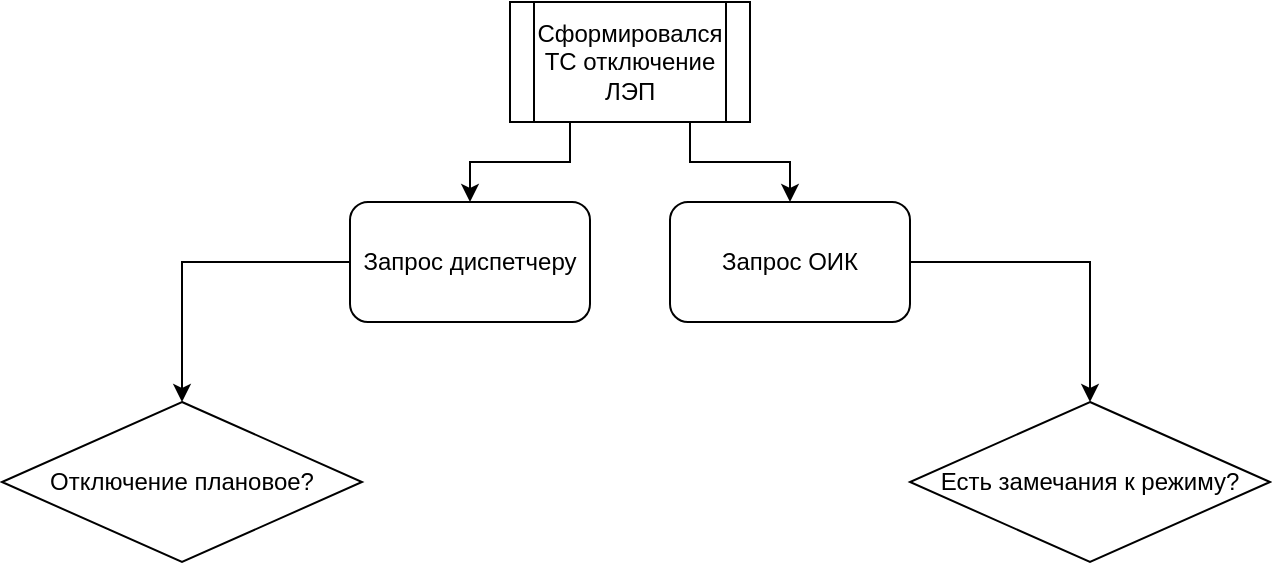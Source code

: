 <mxfile version="19.0.0" type="github">
  <diagram id="C5RBs43oDa-KdzZeNtuy" name="Page-1">
    <mxGraphModel dx="946" dy="621" grid="1" gridSize="10" guides="1" tooltips="1" connect="1" arrows="1" fold="1" page="1" pageScale="1" pageWidth="827" pageHeight="1169" math="0" shadow="0">
      <root>
        <mxCell id="WIyWlLk6GJQsqaUBKTNV-0" />
        <mxCell id="WIyWlLk6GJQsqaUBKTNV-1" parent="WIyWlLk6GJQsqaUBKTNV-0" />
        <mxCell id="t1qy27uWSAux4-Ufw2B2-0" value="Отключение плановое?" style="rhombus;whiteSpace=wrap;html=1;" vertex="1" parent="WIyWlLk6GJQsqaUBKTNV-1">
          <mxGeometry x="100" y="240" width="180" height="80" as="geometry" />
        </mxCell>
        <mxCell id="t1qy27uWSAux4-Ufw2B2-7" style="edgeStyle=orthogonalEdgeStyle;rounded=0;orthogonalLoop=1;jettySize=auto;html=1;exitX=0.75;exitY=1;exitDx=0;exitDy=0;entryX=0.5;entryY=0;entryDx=0;entryDy=0;" edge="1" parent="WIyWlLk6GJQsqaUBKTNV-1" source="t1qy27uWSAux4-Ufw2B2-2" target="t1qy27uWSAux4-Ufw2B2-4">
          <mxGeometry relative="1" as="geometry" />
        </mxCell>
        <mxCell id="t1qy27uWSAux4-Ufw2B2-8" style="edgeStyle=orthogonalEdgeStyle;rounded=0;orthogonalLoop=1;jettySize=auto;html=1;exitX=0.25;exitY=1;exitDx=0;exitDy=0;" edge="1" parent="WIyWlLk6GJQsqaUBKTNV-1" source="t1qy27uWSAux4-Ufw2B2-2" target="t1qy27uWSAux4-Ufw2B2-3">
          <mxGeometry relative="1" as="geometry" />
        </mxCell>
        <mxCell id="t1qy27uWSAux4-Ufw2B2-2" value="Сформировался ТС отключение ЛЭП" style="shape=process;whiteSpace=wrap;html=1;backgroundOutline=1;" vertex="1" parent="WIyWlLk6GJQsqaUBKTNV-1">
          <mxGeometry x="354" y="40" width="120" height="60" as="geometry" />
        </mxCell>
        <mxCell id="t1qy27uWSAux4-Ufw2B2-9" style="edgeStyle=orthogonalEdgeStyle;rounded=0;orthogonalLoop=1;jettySize=auto;html=1;exitX=0;exitY=0.5;exitDx=0;exitDy=0;entryX=0.5;entryY=0;entryDx=0;entryDy=0;" edge="1" parent="WIyWlLk6GJQsqaUBKTNV-1" source="t1qy27uWSAux4-Ufw2B2-3" target="t1qy27uWSAux4-Ufw2B2-0">
          <mxGeometry relative="1" as="geometry" />
        </mxCell>
        <mxCell id="t1qy27uWSAux4-Ufw2B2-3" value="Запрос диспетчеру" style="rounded=1;whiteSpace=wrap;html=1;" vertex="1" parent="WIyWlLk6GJQsqaUBKTNV-1">
          <mxGeometry x="274" y="140" width="120" height="60" as="geometry" />
        </mxCell>
        <mxCell id="t1qy27uWSAux4-Ufw2B2-11" style="edgeStyle=orthogonalEdgeStyle;rounded=0;orthogonalLoop=1;jettySize=auto;html=1;exitX=1;exitY=0.5;exitDx=0;exitDy=0;entryX=0.5;entryY=0;entryDx=0;entryDy=0;" edge="1" parent="WIyWlLk6GJQsqaUBKTNV-1" source="t1qy27uWSAux4-Ufw2B2-4" target="t1qy27uWSAux4-Ufw2B2-10">
          <mxGeometry relative="1" as="geometry" />
        </mxCell>
        <mxCell id="t1qy27uWSAux4-Ufw2B2-4" value="Запрос ОИК" style="rounded=1;whiteSpace=wrap;html=1;" vertex="1" parent="WIyWlLk6GJQsqaUBKTNV-1">
          <mxGeometry x="434" y="140" width="120" height="60" as="geometry" />
        </mxCell>
        <mxCell id="t1qy27uWSAux4-Ufw2B2-10" value="Есть замечания к режиму?" style="rhombus;whiteSpace=wrap;html=1;" vertex="1" parent="WIyWlLk6GJQsqaUBKTNV-1">
          <mxGeometry x="554" y="240" width="180" height="80" as="geometry" />
        </mxCell>
      </root>
    </mxGraphModel>
  </diagram>
</mxfile>
